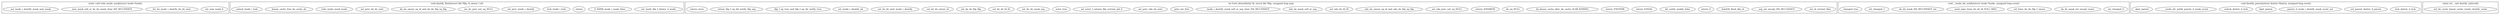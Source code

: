 digraph dnotify_c{
	subgraph cluster_redo_inode_mask{
		label="static void redo_inode_mask(struct inode *inode)";
		set_new_mask_0[label="set_new_mask_0"];
		for_dn_inode_i_dnotify_dn_dn_next[label="for_dn_inode_i_dnotify_dn_dn_next"];
		new_mask_self_or_dn_dn_mask_clear_DN_MULTISHOT[label="new_mask_self_or_dn_dn_mask_clear_DN_MULTISHOT"];
		set_inode_i_dnotify_mask_new_mask[label="set_inode_i_dnotify_mask_new_mask"];
	}

	subgraph cluster_dnotify_flush{
		label="void dnotify_flush(struct file *filp, fl_owner_t id)";
		set_inode_filp_f_dentry_d_inode[label="set_inode_filp_f_dentry_d_inode"];
		S_ISDIR_inode_i_mode_false[label="S_ISDIR_inode_i_mode_false"];
		return[label="return"];
		lock_inode_i_lock[label="lock_inode_i_lock"];
		set_prev_inode_i_dnotify[label="set_prev_inode_i_dnotify"];
		set_dn_prev_not_eq_NULL[label="set_dn_prev_not_eq_NULL"];
		dn_dn_owner_eq_id_and_dn_dn_filp_eq_filp[label="dn_dn_owner_eq_id_and_dn_dn_filp_eq_filp"];
		set_prev_dn_dn_next[label="set_prev_dn_dn_next"];
		redo_inode_mask_inode[label="redo_inode_mask_inode"];
		kmem_cache_free_dn_cache_dn[label="kmem_cache_free_dn_cache_dn"];
		set_prev_dn_dn_next[label="set_prev_dn_dn_next"];
		unlock_inode_i_lock[label="unlock_inode_i_lock"];
	}

	subgraph cluster_fcntl_dirnotify{
		label="int fcntl_dirnotify(int fd, struct file *filp, unsigned long arg)";
		set_id_current_files[label="set_id_current_files"];
		arg_set_except_DN_MULTISHOT[label="arg_set_except_DN_MULTISHOT"];
		donitify_flush_filp_id[label="donitify_flush_filp_id"];
		return_0[label="return_0"];
		dir_notify_enable_false[label="dir_notify_enable_false"];
		return_EINVAL[label="return_EINVAL"];
		set_inode_filp_f_dentry_d_inode[label="set_inode_filp_f_dentry_d_inode"];
		S_ISDIR_inode_i_mode_false[label="S_ISDIR_inode_i_mode_false"];
		return_ENOTDIR[label="return_ENOTDIR"];
		dn_kmem_cache_alloc_dn_cache_SLAB_KERNEL[label="dn_kmem_cache_alloc_dn_cache_SLAB_KERNEL"];
		dn_eq_NULL[label="dn_eq_NULL"];
		return_ENOMEM[label="return_ENOMEM"];
		lock_inode_i_lock[label="lock_inode_i_lock"];
		set_prev_inode_i_dnotify[label="set_prev_inode_i_dnotify"];
		set_odn_prev_not_eq_NULL[label="set_odn_prev_not_eq_NULL"];
		odn_dn_owner_eq_id_and_odn_dn_filp_eq_filp[label="odn_dn_owner_eq_id_and_odn_dn_filp_eq_filp"];
		set_odn_dn_fd_fd[label="set_odn_dn_fd_fd"];
		odn_dn_mask_self_or_arg[label="odn_dn_mask_self_or_arg"];
		inode_i_dnotify_mask_self_or_arg_clear_DN_MULTISHOT[label="inode_i_dnotify_mask_self_or_arg_clear_DN_MULTISHOT"];
		goto_out_free[label="goto_out_free"];
		set_prev_odn_dn_next[label="set_prev_odn_dn_next"];
		set_error_f_setown_filp_current_pid_0[label="set_error_f_setown_filp_current_pid_0"];
		error_true[label="error_true"];
		goto_out_free[label="goto_out_free"];
		set_dn_dn_mask_arg[label="set_dn_dn_mask_arg"];
		set_dn_dn_fd_fd[label="set_dn_dn_fd_fd"];
		set_dn_dn_filp_filp[label="set_dn_dn_filp_filp"];
		set_dn_dn_owner_id[label="set_dn_dn_owner_id"];
		inode_i_dnotify_mask_self_or_arg_clear_DN_MULTISHOT[label="inode_i_dnotify_mask_self_or_arg_clear_DN_MULTISHOT"];
		set_dn_dn_next_inode_i_dnotify[label="set_dn_dn_next_inode_i_dnotify"];
		set_inode_i_dnotify_nd[label="set_inode_i_dnotify_nd"];
		unlock_inode_i_lock[label="unlock_inode_i_lock"];
		filp_f_op_true_and_filp_f_op_dir_notify_true[label="filp_f_op_true_and_filp_f_op_dir_notify_true"];
		return_filp_f_op_dir_notify_filp_arg[label="return_filp_f_op_dir_notify_filp_arg"];
		return_0[label="return_0"];
		unlock_inode_i_lock[label="unlock_inode_i_lock"];
		kmem_cache_free_dn_cache_dn[label="kmem_cache_free_dn_cache_dn"];
		return_error[label="return_error"];
	}

	subgraph cluster___inode_dir_notify{
		label="void __inode_dir_notify(struct inode *inode, unsigned long event)";
		set_changed_0[label="set_changed_0"];
		lock_inode_i_lock[label="lock_inode_i_lock"];
		set_prev_inode_i_dnotify[label="set_prev_inode_i_dnotify"];
		set_dn_prev_not_eq_NULL[label="set_dn_prev_not_eq_NULL"];
		dn_dn_mask_set_except_event[label="dn_dn_mask_set_except_event"];
		set_prev_dn_dn_next[label="set_prev_dn_dn_next"];
		set_fown_dn_dn_filp_f_owner[label="set_fown_dn_dn_filp_f_owner"];
		send_sigio_fown_dn_dn_fd_POLL_MSG[label="send_sigio_fown_dn_dn_fd_POLL_MSG"];
		dn_dn_mask_DN_MULTISHOT_set[label="dn_dn_mask_DN_MULTISHOT_set"];
		set_prev_dn_dn_next[label="set_prev_dn_dn_next"];
		set_prev_dn_dn_next[label="set_prev_dn_dn_next"];
		set_changed_1[label="set_changed_1"];
		kmem_cache_free_dn_cache_dn[label="kmem_cache_free_dn_cache_dn"];
		changed_true[label="changed_true"];
		redo_inode_mask_inode[label="redo_inode_mask_inode"];
		unlock_inode_i_lock[label="unlock_inode_i_lock"];
	}

	subgraph cluster_dnotify_parent{
		label="void dnotify_parent(struct dentry *dentry, unsigned long event)";
		dir_notify_enable_false[label="dir_notify_enable_false"];
		return[label="return"];
		lock_dentry_d_lock[label="lock_dentry_d_lock"];
		set_parent_dentry_d_parent[label="set_parent_dentry_d_parent"];
		parent_d_inode_i_dnotify_mask_event_set[label="parent_d_inode_i_dnotify_mask_event_set"];
		dget_parent[label="dget_parent"];
		unlock_dentry_d_lock[label="unlock_dentry_d_lock"];
		__inode_dir_notify_parent_d_inode_event[label="__inode_dir_notify_parent_d_inode_event"];
		dput_parent[label="dput_parent"];
		unlock_dentry_d_lock[label="unlock_dentry_d_lock"];
	}

	subgraph cluster_dnotify_init{
		label="static int __init dnotify_init(void)";
		set_dn_cache_kmem_cache_create_dnotify_cache[label="set_dn_cache_kmem_cache_create_dnotify_cache"];
		return_0[label="return_0"];
	}
}
